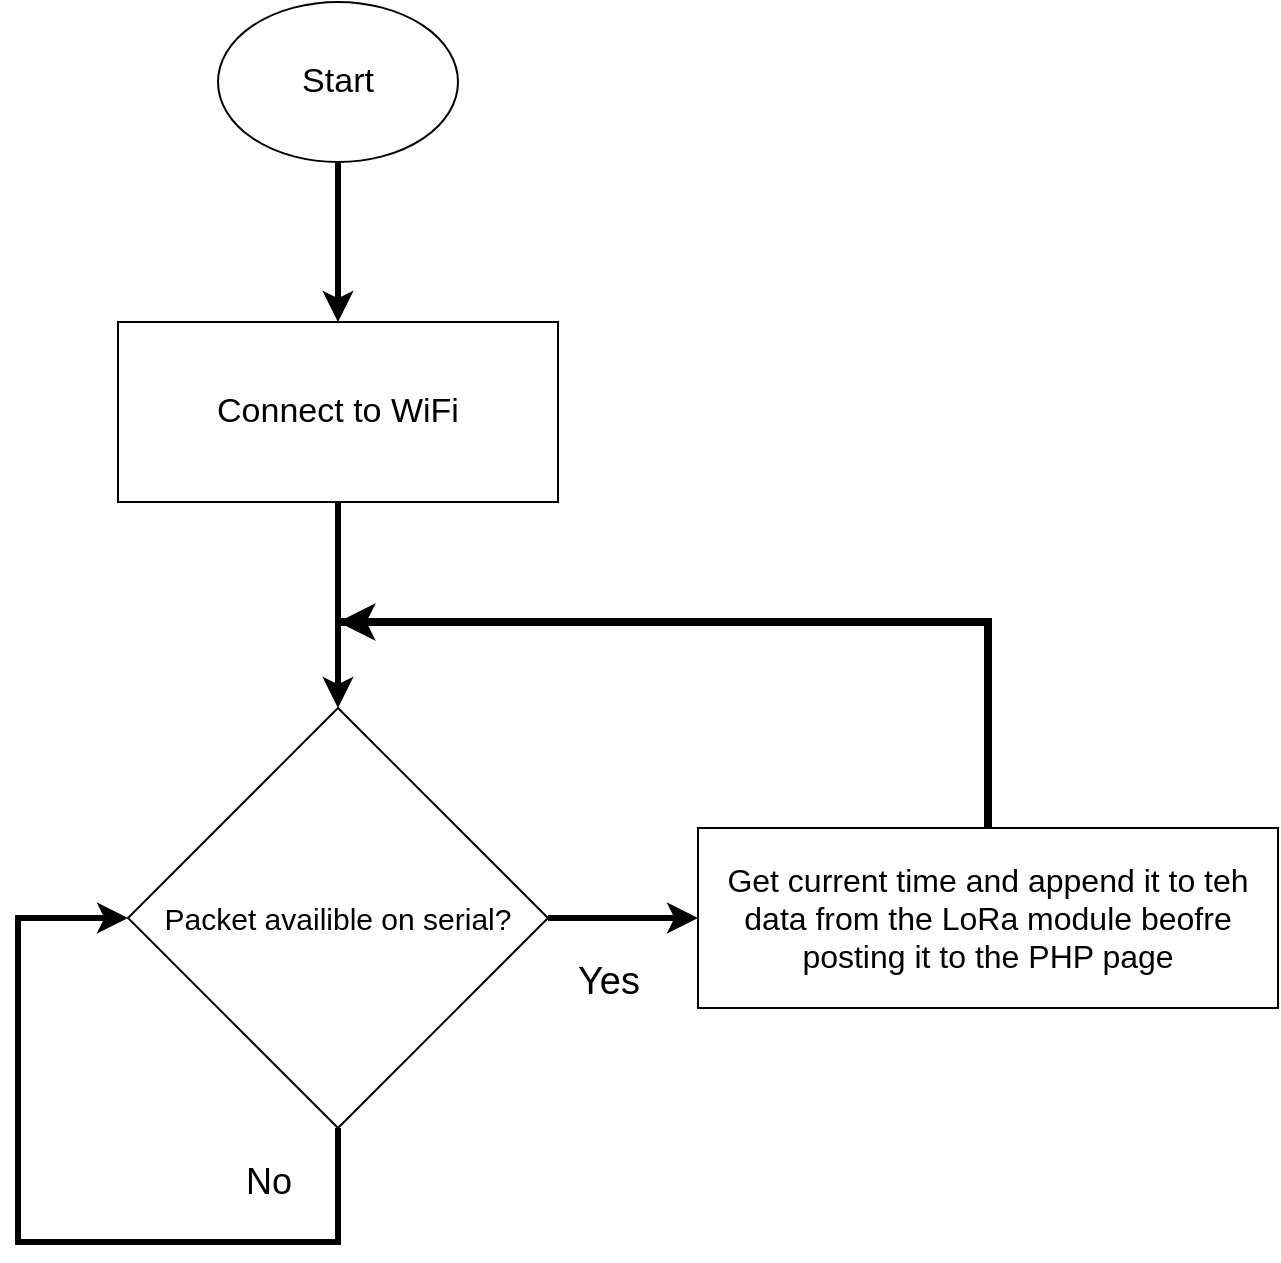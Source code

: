 <mxfile version="24.7.17">
  <diagram name="Page-1" id="5Zvw-DGjrGqT7-AAHhEV">
    <mxGraphModel dx="1156" dy="989" grid="1" gridSize="10" guides="1" tooltips="1" connect="1" arrows="1" fold="1" page="1" pageScale="1" pageWidth="850" pageHeight="1100" math="0" shadow="0">
      <root>
        <mxCell id="0" />
        <mxCell id="1" parent="0" />
        <mxCell id="Ihod3XQhCvXHsrz0u6Dx-1" style="edgeStyle=orthogonalEdgeStyle;rounded=0;orthogonalLoop=1;jettySize=auto;html=1;exitX=0.5;exitY=1;exitDx=0;exitDy=0;entryX=0.5;entryY=0;entryDx=0;entryDy=0;strokeWidth=3;" edge="1" parent="1" source="Ihod3XQhCvXHsrz0u6Dx-2" target="Ihod3XQhCvXHsrz0u6Dx-4">
          <mxGeometry relative="1" as="geometry" />
        </mxCell>
        <mxCell id="Ihod3XQhCvXHsrz0u6Dx-2" value="&lt;font style=&quot;font-size: 17px;&quot;&gt;Start&lt;/font&gt;" style="ellipse;whiteSpace=wrap;html=1;" vertex="1" parent="1">
          <mxGeometry x="340" width="120" height="80" as="geometry" />
        </mxCell>
        <mxCell id="Ihod3XQhCvXHsrz0u6Dx-3" style="edgeStyle=orthogonalEdgeStyle;rounded=0;orthogonalLoop=1;jettySize=auto;html=1;exitX=0.5;exitY=1;exitDx=0;exitDy=0;entryX=0.5;entryY=0;entryDx=0;entryDy=0;fontSize=20;strokeWidth=3;" edge="1" parent="1" source="Ihod3XQhCvXHsrz0u6Dx-4" target="Ihod3XQhCvXHsrz0u6Dx-7">
          <mxGeometry relative="1" as="geometry">
            <mxPoint x="400" y="330" as="targetPoint" />
          </mxGeometry>
        </mxCell>
        <mxCell id="Ihod3XQhCvXHsrz0u6Dx-4" value="Connect to WiFi" style="rounded=0;whiteSpace=wrap;html=1;fontSize=17;" vertex="1" parent="1">
          <mxGeometry x="290" y="160" width="220" height="90" as="geometry" />
        </mxCell>
        <mxCell id="Ihod3XQhCvXHsrz0u6Dx-6" style="edgeStyle=orthogonalEdgeStyle;rounded=0;orthogonalLoop=1;jettySize=auto;html=1;exitX=0.5;exitY=1;exitDx=0;exitDy=0;entryX=0;entryY=0.5;entryDx=0;entryDy=0;strokeWidth=3;" edge="1" parent="1" source="Ihod3XQhCvXHsrz0u6Dx-7" target="Ihod3XQhCvXHsrz0u6Dx-7">
          <mxGeometry relative="1" as="geometry">
            <mxPoint x="400" y="1030" as="targetPoint" />
            <Array as="points">
              <mxPoint x="400" y="620" />
              <mxPoint x="240" y="620" />
              <mxPoint x="240" y="458" />
            </Array>
          </mxGeometry>
        </mxCell>
        <mxCell id="Ihod3XQhCvXHsrz0u6Dx-13" style="edgeStyle=orthogonalEdgeStyle;rounded=0;orthogonalLoop=1;jettySize=auto;html=1;exitX=1;exitY=0.5;exitDx=0;exitDy=0;entryX=0;entryY=0.5;entryDx=0;entryDy=0;strokeWidth=3;" edge="1" parent="1" source="Ihod3XQhCvXHsrz0u6Dx-7" target="Ihod3XQhCvXHsrz0u6Dx-12">
          <mxGeometry relative="1" as="geometry" />
        </mxCell>
        <mxCell id="Ihod3XQhCvXHsrz0u6Dx-7" value="&lt;span style=&quot;font-size: 15px;&quot;&gt;Packet availible on serial?&lt;/span&gt;" style="rhombus;whiteSpace=wrap;html=1;" vertex="1" parent="1">
          <mxGeometry x="295" y="353" width="210" height="210" as="geometry" />
        </mxCell>
        <mxCell id="Ihod3XQhCvXHsrz0u6Dx-10" value="Yes" style="text;html=1;align=center;verticalAlign=middle;resizable=0;points=[];autosize=1;strokeColor=none;fillColor=none;fontSize=19;" vertex="1" parent="1">
          <mxGeometry x="510" y="470" width="50" height="40" as="geometry" />
        </mxCell>
        <mxCell id="Ihod3XQhCvXHsrz0u6Dx-11" value="No" style="text;html=1;align=center;verticalAlign=middle;resizable=0;points=[];autosize=1;strokeColor=none;fillColor=none;fontSize=18;" vertex="1" parent="1">
          <mxGeometry x="340" y="570" width="50" height="40" as="geometry" />
        </mxCell>
        <mxCell id="Ihod3XQhCvXHsrz0u6Dx-15" style="edgeStyle=orthogonalEdgeStyle;rounded=0;orthogonalLoop=1;jettySize=auto;html=1;strokeWidth=4;" edge="1" parent="1" source="Ihod3XQhCvXHsrz0u6Dx-12">
          <mxGeometry relative="1" as="geometry">
            <mxPoint x="400" y="310" as="targetPoint" />
            <Array as="points">
              <mxPoint x="725" y="310" />
              <mxPoint x="401" y="310" />
            </Array>
          </mxGeometry>
        </mxCell>
        <mxCell id="Ihod3XQhCvXHsrz0u6Dx-12" value="&lt;font style=&quot;font-size: 16px;&quot;&gt;Get current time and append it to teh data from the LoRa module beofre posting it to the PHP page&lt;/font&gt;" style="rounded=0;whiteSpace=wrap;html=1;" vertex="1" parent="1">
          <mxGeometry x="580" y="413" width="290" height="90" as="geometry" />
        </mxCell>
      </root>
    </mxGraphModel>
  </diagram>
</mxfile>
